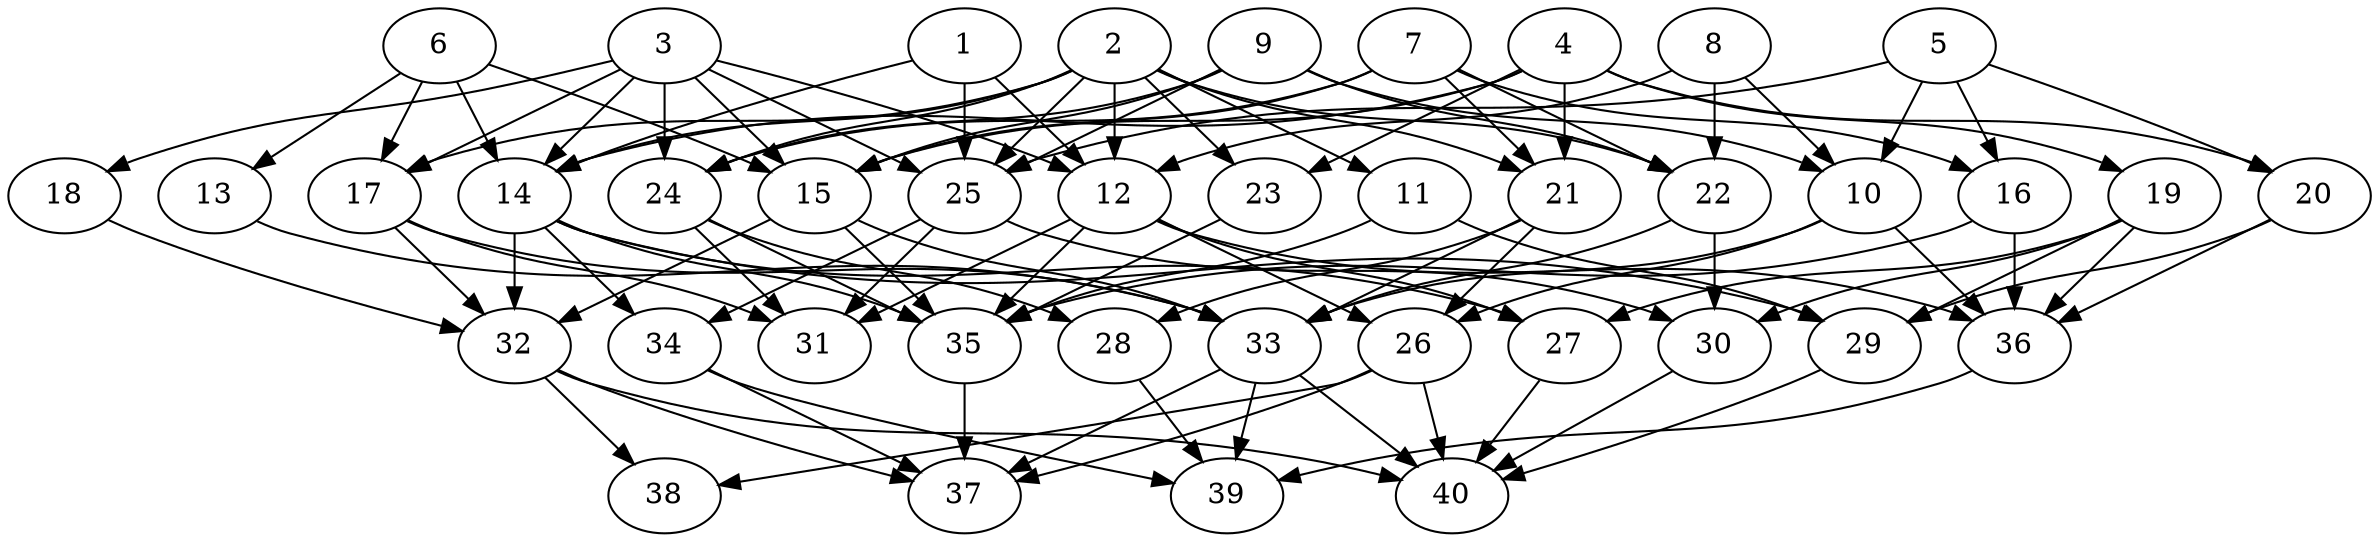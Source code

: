 // DAG automatically generated by daggen at Thu Oct  3 14:06:49 2019
// ./daggen --dot -n 40 --ccr 0.4 --fat 0.7 --regular 0.5 --density 0.5 --mindata 5242880 --maxdata 52428800 
digraph G {
  1 [size="68748800", alpha="0.16", expect_size="27499520"] 
  1 -> 12 [size ="27499520"]
  1 -> 14 [size ="27499520"]
  1 -> 25 [size ="27499520"]
  2 [size="43550720", alpha="0.03", expect_size="17420288"] 
  2 -> 11 [size ="17420288"]
  2 -> 12 [size ="17420288"]
  2 -> 14 [size ="17420288"]
  2 -> 17 [size ="17420288"]
  2 -> 21 [size ="17420288"]
  2 -> 22 [size ="17420288"]
  2 -> 23 [size ="17420288"]
  2 -> 24 [size ="17420288"]
  2 -> 25 [size ="17420288"]
  3 [size="50158080", alpha="0.10", expect_size="20063232"] 
  3 -> 12 [size ="20063232"]
  3 -> 14 [size ="20063232"]
  3 -> 15 [size ="20063232"]
  3 -> 17 [size ="20063232"]
  3 -> 18 [size ="20063232"]
  3 -> 24 [size ="20063232"]
  3 -> 25 [size ="20063232"]
  4 [size="59120640", alpha="0.12", expect_size="23648256"] 
  4 -> 14 [size ="23648256"]
  4 -> 15 [size ="23648256"]
  4 -> 19 [size ="23648256"]
  4 -> 20 [size ="23648256"]
  4 -> 21 [size ="23648256"]
  4 -> 23 [size ="23648256"]
  5 [size="102538240", alpha="0.09", expect_size="41015296"] 
  5 -> 10 [size ="41015296"]
  5 -> 16 [size ="41015296"]
  5 -> 20 [size ="41015296"]
  5 -> 25 [size ="41015296"]
  6 [size="53015040", alpha="0.12", expect_size="21206016"] 
  6 -> 13 [size ="21206016"]
  6 -> 14 [size ="21206016"]
  6 -> 15 [size ="21206016"]
  6 -> 17 [size ="21206016"]
  7 [size="126064640", alpha="0.07", expect_size="50425856"] 
  7 -> 15 [size ="50425856"]
  7 -> 16 [size ="50425856"]
  7 -> 21 [size ="50425856"]
  7 -> 22 [size ="50425856"]
  7 -> 24 [size ="50425856"]
  8 [size="90764800", alpha="0.03", expect_size="36305920"] 
  8 -> 10 [size ="36305920"]
  8 -> 12 [size ="36305920"]
  8 -> 22 [size ="36305920"]
  9 [size="126417920", alpha="0.05", expect_size="50567168"] 
  9 -> 10 [size ="50567168"]
  9 -> 15 [size ="50567168"]
  9 -> 22 [size ="50567168"]
  9 -> 24 [size ="50567168"]
  9 -> 25 [size ="50567168"]
  10 [size="39313920", alpha="0.12", expect_size="15725568"] 
  10 -> 26 [size ="15725568"]
  10 -> 33 [size ="15725568"]
  10 -> 36 [size ="15725568"]
  11 [size="117104640", alpha="0.04", expect_size="46841856"] 
  11 -> 29 [size ="46841856"]
  11 -> 35 [size ="46841856"]
  12 [size="93539840", alpha="0.19", expect_size="37415936"] 
  12 -> 26 [size ="37415936"]
  12 -> 27 [size ="37415936"]
  12 -> 31 [size ="37415936"]
  12 -> 35 [size ="37415936"]
  12 -> 36 [size ="37415936"]
  13 [size="111915520", alpha="0.16", expect_size="44766208"] 
  13 -> 33 [size ="44766208"]
  14 [size="50347520", alpha="0.13", expect_size="20139008"] 
  14 -> 27 [size ="20139008"]
  14 -> 29 [size ="20139008"]
  14 -> 32 [size ="20139008"]
  14 -> 34 [size ="20139008"]
  14 -> 35 [size ="20139008"]
  15 [size="124021760", alpha="0.04", expect_size="49608704"] 
  15 -> 32 [size ="49608704"]
  15 -> 33 [size ="49608704"]
  15 -> 35 [size ="49608704"]
  16 [size="61808640", alpha="0.08", expect_size="24723456"] 
  16 -> 35 [size ="24723456"]
  16 -> 36 [size ="24723456"]
  17 [size="13521920", alpha="0.15", expect_size="5408768"] 
  17 -> 31 [size ="5408768"]
  17 -> 32 [size ="5408768"]
  17 -> 33 [size ="5408768"]
  18 [size="53455360", alpha="0.02", expect_size="21382144"] 
  18 -> 32 [size ="21382144"]
  19 [size="70430720", alpha="0.00", expect_size="28172288"] 
  19 -> 27 [size ="28172288"]
  19 -> 29 [size ="28172288"]
  19 -> 30 [size ="28172288"]
  19 -> 36 [size ="28172288"]
  20 [size="97779200", alpha="0.14", expect_size="39111680"] 
  20 -> 29 [size ="39111680"]
  20 -> 36 [size ="39111680"]
  21 [size="49651200", alpha="0.17", expect_size="19860480"] 
  21 -> 26 [size ="19860480"]
  21 -> 28 [size ="19860480"]
  21 -> 33 [size ="19860480"]
  22 [size="75965440", alpha="0.06", expect_size="30386176"] 
  22 -> 30 [size ="30386176"]
  22 -> 33 [size ="30386176"]
  23 [size="72153600", alpha="0.00", expect_size="28861440"] 
  23 -> 35 [size ="28861440"]
  24 [size="47892480", alpha="0.03", expect_size="19156992"] 
  24 -> 28 [size ="19156992"]
  24 -> 31 [size ="19156992"]
  24 -> 35 [size ="19156992"]
  25 [size="126195200", alpha="0.00", expect_size="50478080"] 
  25 -> 30 [size ="50478080"]
  25 -> 31 [size ="50478080"]
  25 -> 34 [size ="50478080"]
  26 [size="34007040", alpha="0.05", expect_size="13602816"] 
  26 -> 37 [size ="13602816"]
  26 -> 38 [size ="13602816"]
  26 -> 40 [size ="13602816"]
  27 [size="82598400", alpha="0.08", expect_size="33039360"] 
  27 -> 40 [size ="33039360"]
  28 [size="53982720", alpha="0.05", expect_size="21593088"] 
  28 -> 39 [size ="21593088"]
  29 [size="67223040", alpha="0.01", expect_size="26889216"] 
  29 -> 40 [size ="26889216"]
  30 [size="69468160", alpha="0.01", expect_size="27787264"] 
  30 -> 40 [size ="27787264"]
  31 [size="34974720", alpha="0.19", expect_size="13989888"] 
  32 [size="19389440", alpha="0.11", expect_size="7755776"] 
  32 -> 37 [size ="7755776"]
  32 -> 38 [size ="7755776"]
  32 -> 40 [size ="7755776"]
  33 [size="53155840", alpha="0.19", expect_size="21262336"] 
  33 -> 37 [size ="21262336"]
  33 -> 39 [size ="21262336"]
  33 -> 40 [size ="21262336"]
  34 [size="55362560", alpha="0.14", expect_size="22145024"] 
  34 -> 37 [size ="22145024"]
  34 -> 39 [size ="22145024"]
  35 [size="72023040", alpha="0.07", expect_size="28809216"] 
  35 -> 37 [size ="28809216"]
  36 [size="74608640", alpha="0.09", expect_size="29843456"] 
  36 -> 39 [size ="29843456"]
  37 [size="103027200", alpha="0.11", expect_size="41210880"] 
  38 [size="34306560", alpha="0.20", expect_size="13722624"] 
  39 [size="64071680", alpha="0.18", expect_size="25628672"] 
  40 [size="69706240", alpha="0.11", expect_size="27882496"] 
}
